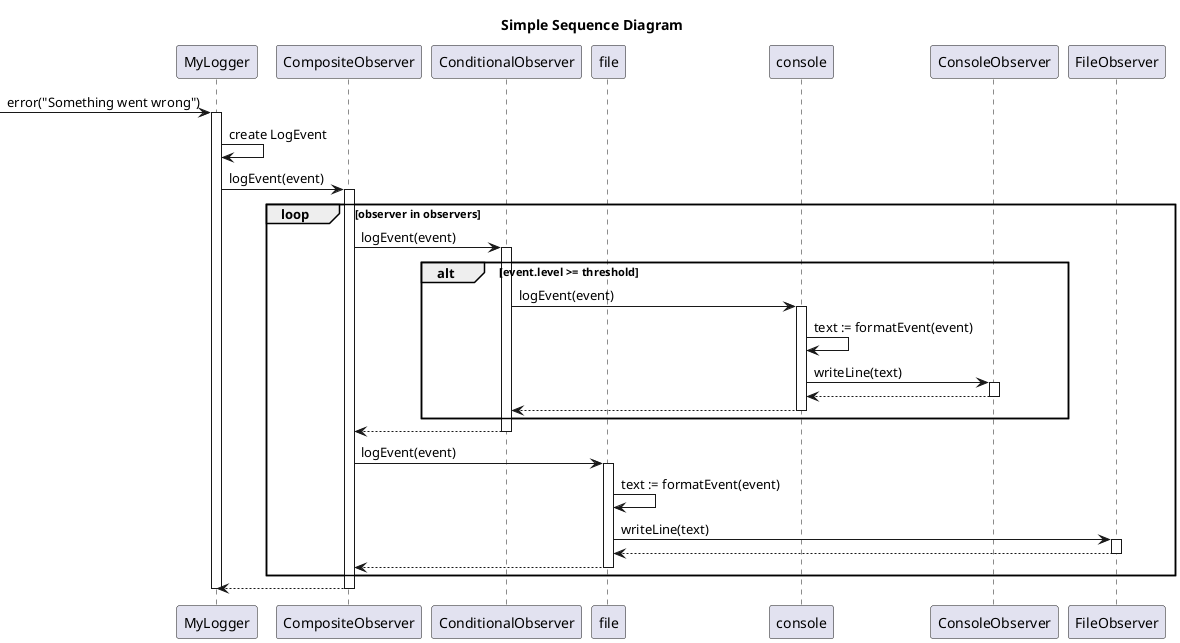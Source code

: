 @startuml

title Simple Sequence Diagram

participant MyLogger
participant CompositeObserver
participant ConditionalObserver
participant file
participant console
participant ConsoleObserver
participant FileObserver


[-> MyLogger: error("Something went wrong")
activate MyLogger
  MyLogger -> MyLogger: create LogEvent
  MyLogger -> CompositeObserver ++: logEvent(event)

  loop observer in observers
    CompositeObserver -> ConditionalObserver ++: logEvent(event)
    alt event.level >= threshold
        ConditionalObserver -> console ++: logEvent(event)
        console -> console: text := formatEvent(event)
        console -> ConsoleObserver ++: writeLine(text)
        console <-- ConsoleObserver --
        ConditionalObserver <-- console --
    end
    CompositeObserver <-- ConditionalObserver --
  
    CompositeObserver -> file ++: logEvent(event)
      file -> file: text := formatEvent(event)
      file -> FileObserver ++: writeLine(text)
      file <-- FileObserver --
    CompositeObserver <-- file --
  end loop


  MyLogger <-- CompositeObserver --
deactivate MyLogger



@enduml
